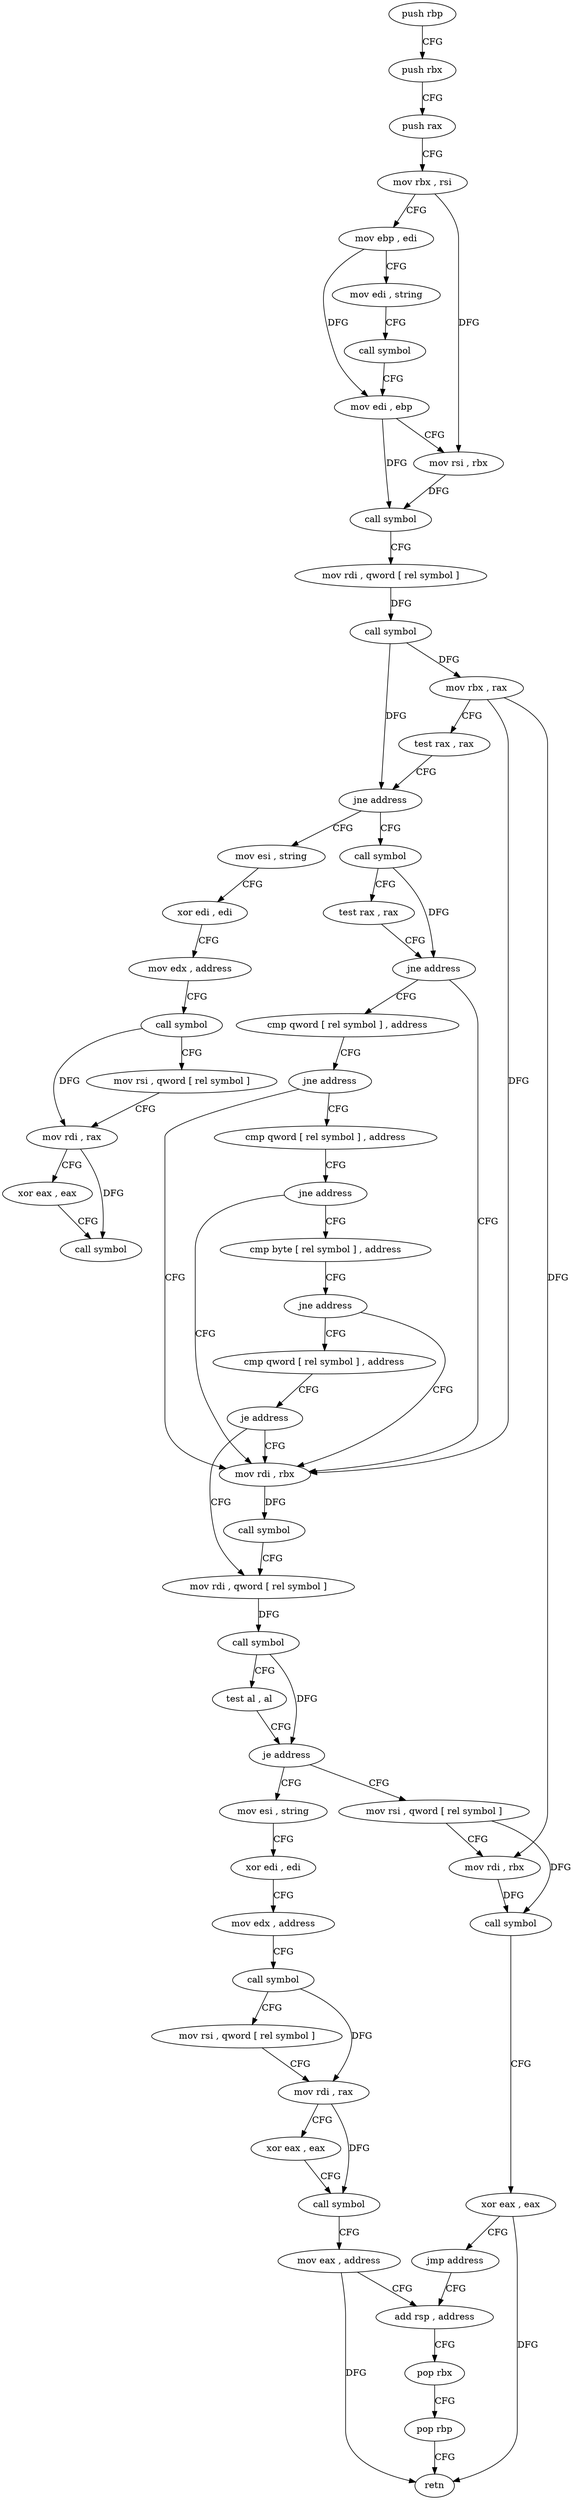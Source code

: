 digraph "func" {
"4216912" [label = "push rbp" ]
"4216913" [label = "push rbx" ]
"4216914" [label = "push rax" ]
"4216915" [label = "mov rbx , rsi" ]
"4216918" [label = "mov ebp , edi" ]
"4216920" [label = "mov edi , string" ]
"4216925" [label = "call symbol" ]
"4216930" [label = "mov edi , ebp" ]
"4216932" [label = "mov rsi , rbx" ]
"4216935" [label = "call symbol" ]
"4216940" [label = "mov rdi , qword [ rel symbol ]" ]
"4216947" [label = "call symbol" ]
"4216952" [label = "mov rbx , rax" ]
"4216955" [label = "test rax , rax" ]
"4216958" [label = "jne address" ]
"4216994" [label = "call symbol" ]
"4216960" [label = "mov esi , string" ]
"4216999" [label = "test rax , rax" ]
"4217002" [label = "jne address" ]
"4217043" [label = "mov rdi , rbx" ]
"4217004" [label = "cmp qword [ rel symbol ] , address" ]
"4216965" [label = "xor edi , edi" ]
"4216967" [label = "mov edx , address" ]
"4216972" [label = "call symbol" ]
"4216977" [label = "mov rsi , qword [ rel symbol ]" ]
"4216984" [label = "mov rdi , rax" ]
"4216987" [label = "xor eax , eax" ]
"4216989" [label = "call symbol" ]
"4217046" [label = "call symbol" ]
"4217051" [label = "mov rdi , qword [ rel symbol ]" ]
"4217012" [label = "jne address" ]
"4217014" [label = "cmp qword [ rel symbol ] , address" ]
"4217086" [label = "mov esi , string" ]
"4217091" [label = "xor edi , edi" ]
"4217093" [label = "mov edx , address" ]
"4217098" [label = "call symbol" ]
"4217103" [label = "mov rsi , qword [ rel symbol ]" ]
"4217110" [label = "mov rdi , rax" ]
"4217113" [label = "xor eax , eax" ]
"4217115" [label = "call symbol" ]
"4217120" [label = "mov eax , address" ]
"4217125" [label = "add rsp , address" ]
"4217067" [label = "mov rsi , qword [ rel symbol ]" ]
"4217074" [label = "mov rdi , rbx" ]
"4217077" [label = "call symbol" ]
"4217082" [label = "xor eax , eax" ]
"4217084" [label = "jmp address" ]
"4217022" [label = "jne address" ]
"4217024" [label = "cmp byte [ rel symbol ] , address" ]
"4217129" [label = "pop rbx" ]
"4217130" [label = "pop rbp" ]
"4217131" [label = "retn" ]
"4217031" [label = "jne address" ]
"4217033" [label = "cmp qword [ rel symbol ] , address" ]
"4217041" [label = "je address" ]
"4217058" [label = "call symbol" ]
"4217063" [label = "test al , al" ]
"4217065" [label = "je address" ]
"4216912" -> "4216913" [ label = "CFG" ]
"4216913" -> "4216914" [ label = "CFG" ]
"4216914" -> "4216915" [ label = "CFG" ]
"4216915" -> "4216918" [ label = "CFG" ]
"4216915" -> "4216932" [ label = "DFG" ]
"4216918" -> "4216920" [ label = "CFG" ]
"4216918" -> "4216930" [ label = "DFG" ]
"4216920" -> "4216925" [ label = "CFG" ]
"4216925" -> "4216930" [ label = "CFG" ]
"4216930" -> "4216932" [ label = "CFG" ]
"4216930" -> "4216935" [ label = "DFG" ]
"4216932" -> "4216935" [ label = "DFG" ]
"4216935" -> "4216940" [ label = "CFG" ]
"4216940" -> "4216947" [ label = "DFG" ]
"4216947" -> "4216952" [ label = "DFG" ]
"4216947" -> "4216958" [ label = "DFG" ]
"4216952" -> "4216955" [ label = "CFG" ]
"4216952" -> "4217043" [ label = "DFG" ]
"4216952" -> "4217074" [ label = "DFG" ]
"4216955" -> "4216958" [ label = "CFG" ]
"4216958" -> "4216994" [ label = "CFG" ]
"4216958" -> "4216960" [ label = "CFG" ]
"4216994" -> "4216999" [ label = "CFG" ]
"4216994" -> "4217002" [ label = "DFG" ]
"4216960" -> "4216965" [ label = "CFG" ]
"4216999" -> "4217002" [ label = "CFG" ]
"4217002" -> "4217043" [ label = "CFG" ]
"4217002" -> "4217004" [ label = "CFG" ]
"4217043" -> "4217046" [ label = "DFG" ]
"4217004" -> "4217012" [ label = "CFG" ]
"4216965" -> "4216967" [ label = "CFG" ]
"4216967" -> "4216972" [ label = "CFG" ]
"4216972" -> "4216977" [ label = "CFG" ]
"4216972" -> "4216984" [ label = "DFG" ]
"4216977" -> "4216984" [ label = "CFG" ]
"4216984" -> "4216987" [ label = "CFG" ]
"4216984" -> "4216989" [ label = "DFG" ]
"4216987" -> "4216989" [ label = "CFG" ]
"4217046" -> "4217051" [ label = "CFG" ]
"4217051" -> "4217058" [ label = "DFG" ]
"4217012" -> "4217043" [ label = "CFG" ]
"4217012" -> "4217014" [ label = "CFG" ]
"4217014" -> "4217022" [ label = "CFG" ]
"4217086" -> "4217091" [ label = "CFG" ]
"4217091" -> "4217093" [ label = "CFG" ]
"4217093" -> "4217098" [ label = "CFG" ]
"4217098" -> "4217103" [ label = "CFG" ]
"4217098" -> "4217110" [ label = "DFG" ]
"4217103" -> "4217110" [ label = "CFG" ]
"4217110" -> "4217113" [ label = "CFG" ]
"4217110" -> "4217115" [ label = "DFG" ]
"4217113" -> "4217115" [ label = "CFG" ]
"4217115" -> "4217120" [ label = "CFG" ]
"4217120" -> "4217125" [ label = "CFG" ]
"4217120" -> "4217131" [ label = "DFG" ]
"4217125" -> "4217129" [ label = "CFG" ]
"4217067" -> "4217074" [ label = "CFG" ]
"4217067" -> "4217077" [ label = "DFG" ]
"4217074" -> "4217077" [ label = "DFG" ]
"4217077" -> "4217082" [ label = "CFG" ]
"4217082" -> "4217084" [ label = "CFG" ]
"4217082" -> "4217131" [ label = "DFG" ]
"4217084" -> "4217125" [ label = "CFG" ]
"4217022" -> "4217043" [ label = "CFG" ]
"4217022" -> "4217024" [ label = "CFG" ]
"4217024" -> "4217031" [ label = "CFG" ]
"4217129" -> "4217130" [ label = "CFG" ]
"4217130" -> "4217131" [ label = "CFG" ]
"4217031" -> "4217043" [ label = "CFG" ]
"4217031" -> "4217033" [ label = "CFG" ]
"4217033" -> "4217041" [ label = "CFG" ]
"4217041" -> "4217051" [ label = "CFG" ]
"4217041" -> "4217043" [ label = "CFG" ]
"4217058" -> "4217063" [ label = "CFG" ]
"4217058" -> "4217065" [ label = "DFG" ]
"4217063" -> "4217065" [ label = "CFG" ]
"4217065" -> "4217086" [ label = "CFG" ]
"4217065" -> "4217067" [ label = "CFG" ]
}
